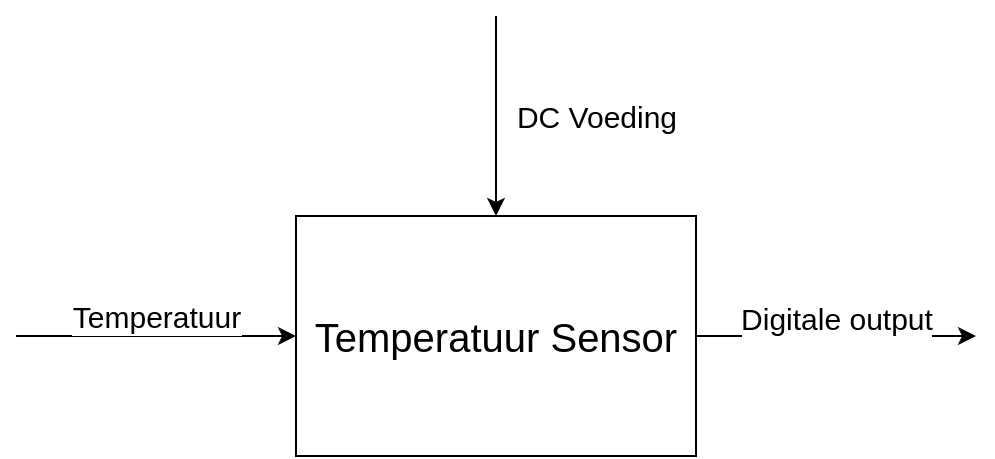 <mxfile version="20.7.4" type="device"><diagram id="OKJpiOtIxh4kbWfzo8p2" name="Pagina-1"><mxGraphModel dx="670" dy="449" grid="1" gridSize="10" guides="1" tooltips="1" connect="1" arrows="1" fold="1" page="1" pageScale="1" pageWidth="1169" pageHeight="827" math="0" shadow="0"><root><mxCell id="0"/><mxCell id="1" parent="0"/><mxCell id="91KiJD3VFMvJ2usc8U5S-7" value="Digitale output" style="edgeStyle=orthogonalEdgeStyle;rounded=0;orthogonalLoop=1;jettySize=auto;html=1;fontSize=15;" edge="1" parent="1" source="91KiJD3VFMvJ2usc8U5S-1"><mxGeometry y="10" relative="1" as="geometry"><mxPoint x="780" y="340" as="targetPoint"/><mxPoint as="offset"/></mxGeometry></mxCell><mxCell id="91KiJD3VFMvJ2usc8U5S-1" value="Temperatuur Sensor" style="rounded=0;whiteSpace=wrap;html=1;fontSize=20;" vertex="1" parent="1"><mxGeometry x="440" y="280" width="200" height="120" as="geometry"/></mxCell><mxCell id="91KiJD3VFMvJ2usc8U5S-4" value="Temperatuur" style="endArrow=classic;html=1;rounded=0;fontSize=15;entryX=0;entryY=0.5;entryDx=0;entryDy=0;" edge="1" parent="1" target="91KiJD3VFMvJ2usc8U5S-1"><mxGeometry y="10" width="50" height="50" relative="1" as="geometry"><mxPoint x="300" y="340" as="sourcePoint"/><mxPoint x="400" y="270" as="targetPoint"/><mxPoint as="offset"/></mxGeometry></mxCell><mxCell id="91KiJD3VFMvJ2usc8U5S-8" value="DC Voeding" style="endArrow=classic;html=1;rounded=0;fontSize=15;entryX=0.5;entryY=0;entryDx=0;entryDy=0;" edge="1" parent="1" target="91KiJD3VFMvJ2usc8U5S-1"><mxGeometry y="50" width="50" height="50" relative="1" as="geometry"><mxPoint x="540" y="180" as="sourcePoint"/><mxPoint x="560" y="350" as="targetPoint"/><mxPoint as="offset"/></mxGeometry></mxCell></root></mxGraphModel></diagram></mxfile>